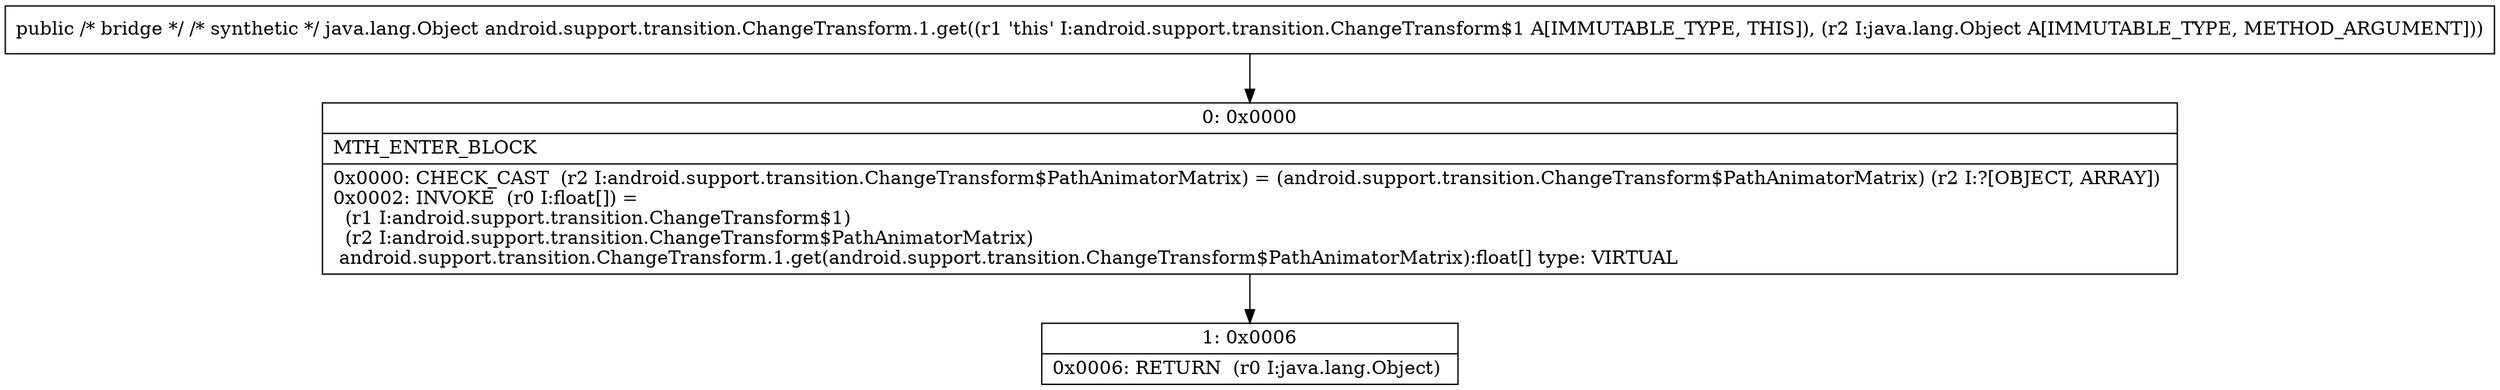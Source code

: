 digraph "CFG forandroid.support.transition.ChangeTransform.1.get(Ljava\/lang\/Object;)Ljava\/lang\/Object;" {
Node_0 [shape=record,label="{0\:\ 0x0000|MTH_ENTER_BLOCK\l|0x0000: CHECK_CAST  (r2 I:android.support.transition.ChangeTransform$PathAnimatorMatrix) = (android.support.transition.ChangeTransform$PathAnimatorMatrix) (r2 I:?[OBJECT, ARRAY]) \l0x0002: INVOKE  (r0 I:float[]) = \l  (r1 I:android.support.transition.ChangeTransform$1)\l  (r2 I:android.support.transition.ChangeTransform$PathAnimatorMatrix)\l android.support.transition.ChangeTransform.1.get(android.support.transition.ChangeTransform$PathAnimatorMatrix):float[] type: VIRTUAL \l}"];
Node_1 [shape=record,label="{1\:\ 0x0006|0x0006: RETURN  (r0 I:java.lang.Object) \l}"];
MethodNode[shape=record,label="{public \/* bridge *\/ \/* synthetic *\/ java.lang.Object android.support.transition.ChangeTransform.1.get((r1 'this' I:android.support.transition.ChangeTransform$1 A[IMMUTABLE_TYPE, THIS]), (r2 I:java.lang.Object A[IMMUTABLE_TYPE, METHOD_ARGUMENT])) }"];
MethodNode -> Node_0;
Node_0 -> Node_1;
}

